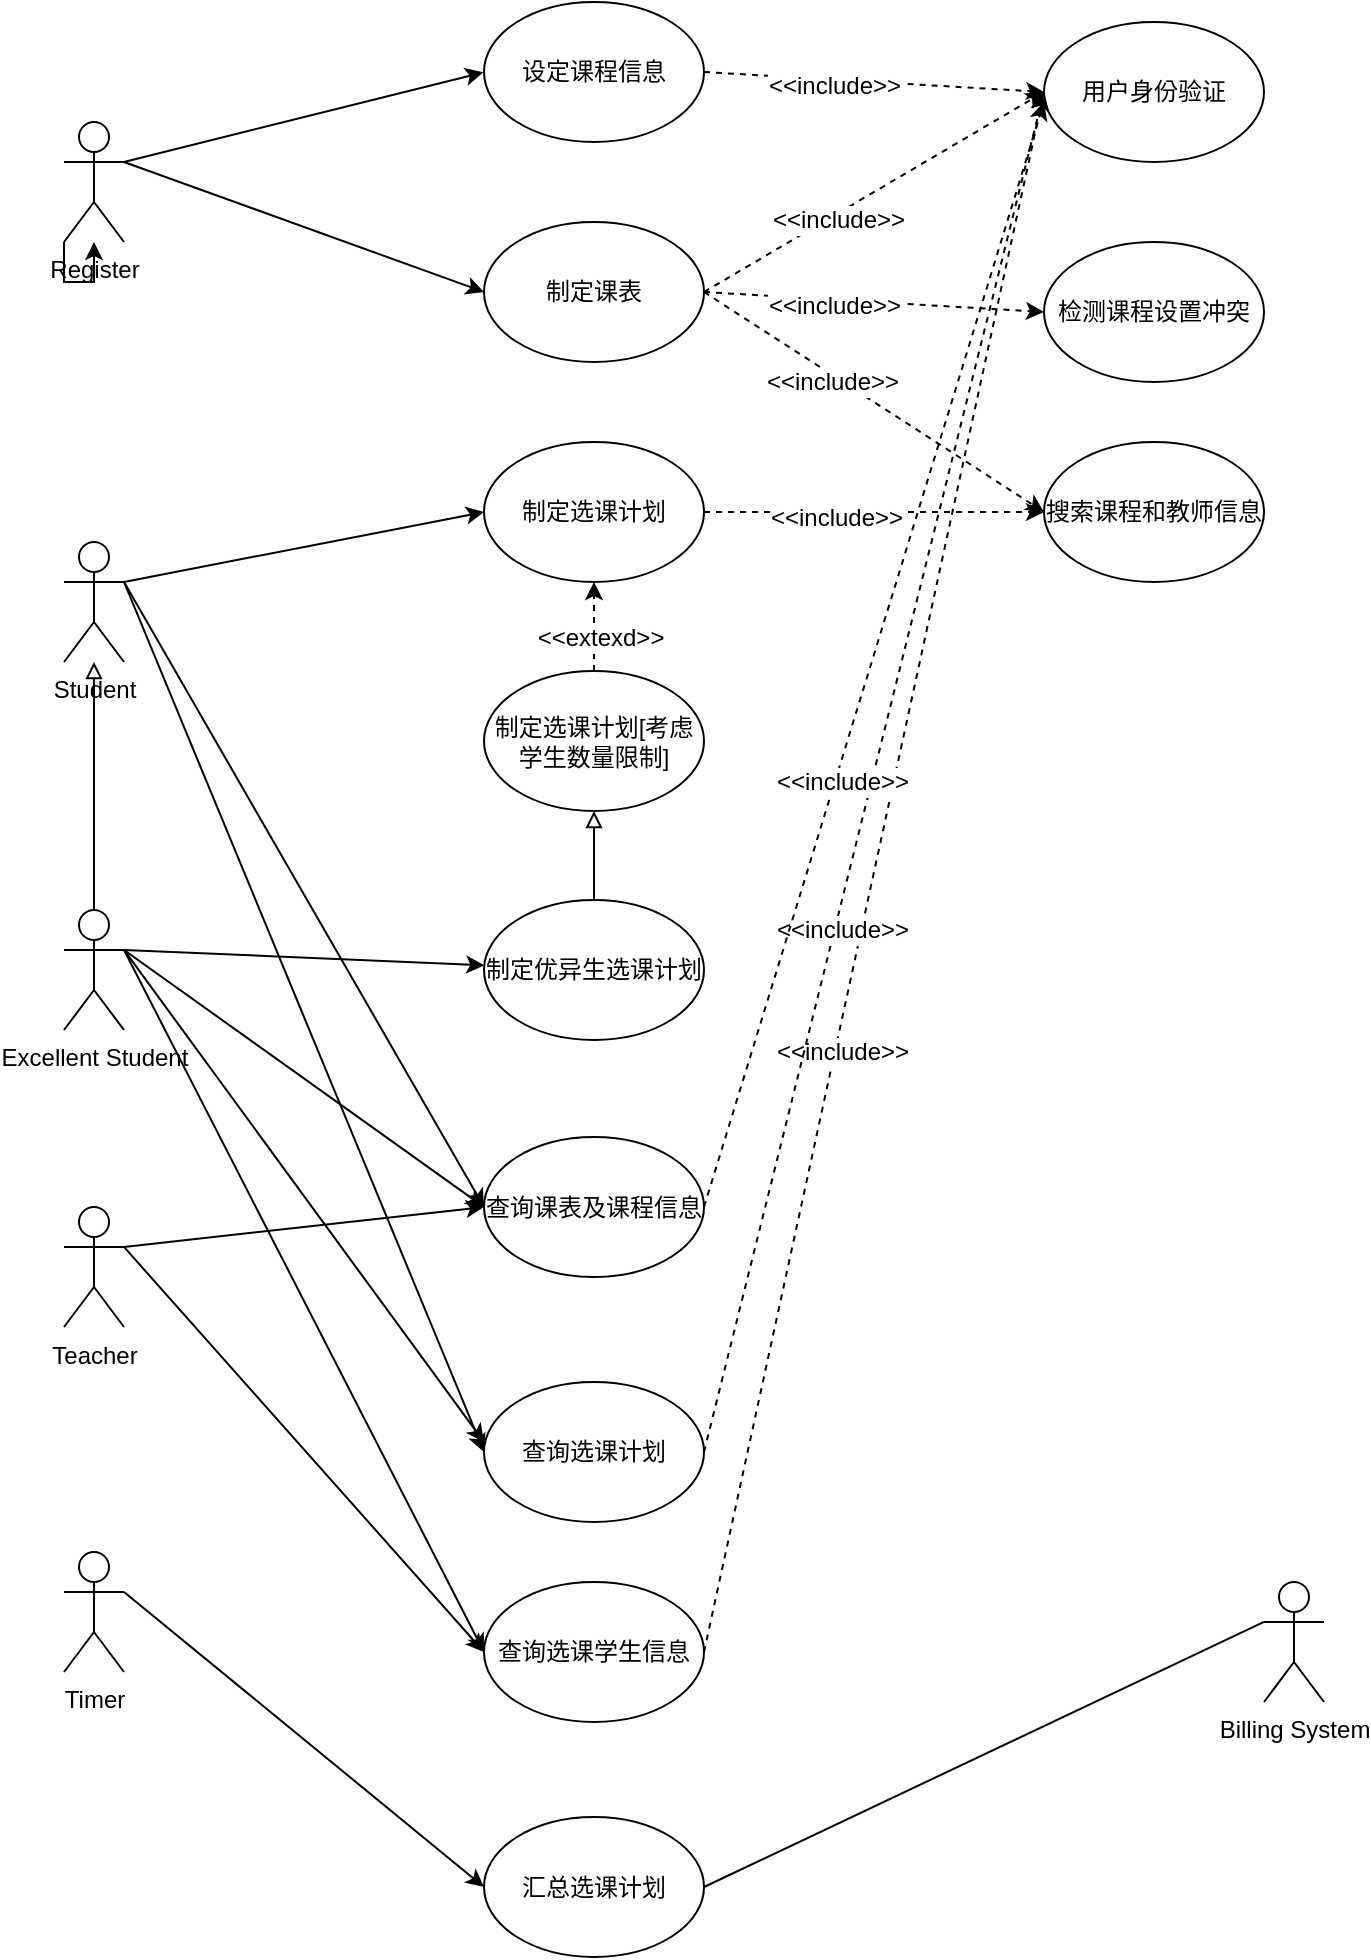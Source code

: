 <mxfile version="11.0.1" type="device"><diagram id="XXlEdzKonzFlE3LRWQ5O" name="第 1 页"><mxGraphModel dx="2496" dy="1286" grid="1" gridSize="10" guides="1" tooltips="1" connect="1" arrows="1" fold="1" page="1" pageScale="1" pageWidth="827" pageHeight="1169" math="0" shadow="0"><root><mxCell id="0"/><mxCell id="1" parent="0"/><mxCell id="4Kl-yoGKKbrqKowjnNuT-1" value="Register" style="shape=umlActor;verticalLabelPosition=bottom;labelBackgroundColor=#ffffff;verticalAlign=top;html=1;outlineConnect=0;" vertex="1" parent="1"><mxGeometry x="140" y="130" width="30" height="60" as="geometry"/></mxCell><mxCell id="4Kl-yoGKKbrqKowjnNuT-2" value="设定课程信息" style="ellipse;whiteSpace=wrap;html=1;" vertex="1" parent="1"><mxGeometry x="350" y="70" width="110" height="70" as="geometry"/></mxCell><mxCell id="4Kl-yoGKKbrqKowjnNuT-4" value="制定选课计划" style="ellipse;whiteSpace=wrap;html=1;" vertex="1" parent="1"><mxGeometry x="350" y="290" width="110" height="70" as="geometry"/></mxCell><mxCell id="4Kl-yoGKKbrqKowjnNuT-5" value="制定课表" style="ellipse;whiteSpace=wrap;html=1;" vertex="1" parent="1"><mxGeometry x="350" y="180" width="110" height="70" as="geometry"/></mxCell><mxCell id="4Kl-yoGKKbrqKowjnNuT-6" value="制定选课计划[考虑学生数量限制]" style="ellipse;whiteSpace=wrap;html=1;" vertex="1" parent="1"><mxGeometry x="350" y="404.5" width="110" height="70" as="geometry"/></mxCell><mxCell id="4Kl-yoGKKbrqKowjnNuT-7" value="制定优异生选课计划" style="ellipse;whiteSpace=wrap;html=1;" vertex="1" parent="1"><mxGeometry x="350" y="519" width="110" height="70" as="geometry"/></mxCell><mxCell id="4Kl-yoGKKbrqKowjnNuT-8" value="查询课表及课程信息" style="ellipse;whiteSpace=wrap;html=1;" vertex="1" parent="1"><mxGeometry x="350" y="637.5" width="110" height="70" as="geometry"/></mxCell><mxCell id="4Kl-yoGKKbrqKowjnNuT-12" value="Student" style="shape=umlActor;verticalLabelPosition=bottom;labelBackgroundColor=#ffffff;verticalAlign=top;html=1;outlineConnect=0;" vertex="1" parent="1"><mxGeometry x="140" y="340" width="30" height="60" as="geometry"/></mxCell><mxCell id="4Kl-yoGKKbrqKowjnNuT-13" value="Excellent Student" style="shape=umlActor;verticalLabelPosition=bottom;labelBackgroundColor=#ffffff;verticalAlign=top;html=1;outlineConnect=0;" vertex="1" parent="1"><mxGeometry x="140" y="524" width="30" height="60" as="geometry"/></mxCell><mxCell id="4Kl-yoGKKbrqKowjnNuT-15" value="Teacher" style="shape=umlActor;verticalLabelPosition=bottom;labelBackgroundColor=#ffffff;verticalAlign=top;html=1;outlineConnect=0;" vertex="1" parent="1"><mxGeometry x="140" y="672.5" width="30" height="60" as="geometry"/></mxCell><mxCell id="4Kl-yoGKKbrqKowjnNuT-16" value="Timer" style="shape=umlActor;verticalLabelPosition=bottom;labelBackgroundColor=#ffffff;verticalAlign=top;html=1;outlineConnect=0;" vertex="1" parent="1"><mxGeometry x="140" y="845" width="30" height="60" as="geometry"/></mxCell><mxCell id="4Kl-yoGKKbrqKowjnNuT-26" value="" style="endArrow=classic;html=1;exitX=1;exitY=0.333;exitDx=0;exitDy=0;exitPerimeter=0;entryX=0;entryY=0.5;entryDx=0;entryDy=0;" edge="1" parent="1" source="4Kl-yoGKKbrqKowjnNuT-1"><mxGeometry width="50" height="50" relative="1" as="geometry"><mxPoint x="169.647" y="140.471" as="sourcePoint"/><mxPoint x="349.647" y="105.176" as="targetPoint"/></mxGeometry></mxCell><mxCell id="4Kl-yoGKKbrqKowjnNuT-27" value="" style="endArrow=classic;html=1;entryX=0;entryY=0.5;entryDx=0;entryDy=0;exitX=1;exitY=0.333;exitDx=0;exitDy=0;exitPerimeter=0;" edge="1" parent="1" source="4Kl-yoGKKbrqKowjnNuT-1" target="4Kl-yoGKKbrqKowjnNuT-5"><mxGeometry width="50" height="50" relative="1" as="geometry"><mxPoint x="170" y="140" as="sourcePoint"/><mxPoint x="359.647" y="115.176" as="targetPoint"/></mxGeometry></mxCell><mxCell id="4Kl-yoGKKbrqKowjnNuT-28" style="edgeStyle=orthogonalEdgeStyle;rounded=0;orthogonalLoop=1;jettySize=auto;html=1;exitX=0;exitY=1;exitDx=0;exitDy=0;exitPerimeter=0;" edge="1" parent="1" source="4Kl-yoGKKbrqKowjnNuT-1" target="4Kl-yoGKKbrqKowjnNuT-1"><mxGeometry relative="1" as="geometry"/></mxCell><mxCell id="4Kl-yoGKKbrqKowjnNuT-29" value="用户身份验证" style="ellipse;whiteSpace=wrap;html=1;" vertex="1" parent="1"><mxGeometry x="630" y="80" width="110" height="70" as="geometry"/></mxCell><mxCell id="4Kl-yoGKKbrqKowjnNuT-30" value="检测课程设置冲突" style="ellipse;whiteSpace=wrap;html=1;" vertex="1" parent="1"><mxGeometry x="630" y="190" width="110" height="70" as="geometry"/></mxCell><mxCell id="4Kl-yoGKKbrqKowjnNuT-31" value="搜索课程和教师信息" style="ellipse;whiteSpace=wrap;html=1;" vertex="1" parent="1"><mxGeometry x="630" y="290" width="110" height="70" as="geometry"/></mxCell><mxCell id="4Kl-yoGKKbrqKowjnNuT-33" value="" style="endArrow=classic;html=1;exitX=1;exitY=0.5;exitDx=0;exitDy=0;entryX=0;entryY=0.5;entryDx=0;entryDy=0;dashed=1;" edge="1" parent="1" source="4Kl-yoGKKbrqKowjnNuT-2" target="4Kl-yoGKKbrqKowjnNuT-29"><mxGeometry width="50" height="50" relative="1" as="geometry"><mxPoint x="180" y="159.833" as="sourcePoint"/><mxPoint x="359.647" y="115.176" as="targetPoint"/></mxGeometry></mxCell><mxCell id="4Kl-yoGKKbrqKowjnNuT-35" value="&amp;lt;&amp;lt;include&amp;gt;&amp;gt;" style="text;html=1;resizable=0;points=[];align=center;verticalAlign=middle;labelBackgroundColor=#ffffff;" vertex="1" connectable="0" parent="4Kl-yoGKKbrqKowjnNuT-33"><mxGeometry x="-0.228" y="-3" relative="1" as="geometry"><mxPoint as="offset"/></mxGeometry></mxCell><mxCell id="4Kl-yoGKKbrqKowjnNuT-38" value="" style="endArrow=classic;html=1;exitX=1;exitY=0.5;exitDx=0;exitDy=0;entryX=0;entryY=0.5;entryDx=0;entryDy=0;dashed=1;" edge="1" parent="1" source="4Kl-yoGKKbrqKowjnNuT-5" target="4Kl-yoGKKbrqKowjnNuT-29"><mxGeometry width="50" height="50" relative="1" as="geometry"><mxPoint x="470" y="114.833" as="sourcePoint"/><mxPoint x="590" y="124.833" as="targetPoint"/></mxGeometry></mxCell><mxCell id="4Kl-yoGKKbrqKowjnNuT-39" value="&amp;lt;&amp;lt;include&amp;gt;&amp;gt;" style="text;html=1;resizable=0;points=[];align=center;verticalAlign=middle;labelBackgroundColor=#ffffff;" vertex="1" connectable="0" parent="4Kl-yoGKKbrqKowjnNuT-38"><mxGeometry x="-0.228" y="-3" relative="1" as="geometry"><mxPoint as="offset"/></mxGeometry></mxCell><mxCell id="4Kl-yoGKKbrqKowjnNuT-40" value="" style="endArrow=classic;html=1;exitX=1;exitY=0.5;exitDx=0;exitDy=0;entryX=0;entryY=0.5;entryDx=0;entryDy=0;dashed=1;" edge="1" parent="1" source="4Kl-yoGKKbrqKowjnNuT-5" target="4Kl-yoGKKbrqKowjnNuT-30"><mxGeometry width="50" height="50" relative="1" as="geometry"><mxPoint x="470" y="224.833" as="sourcePoint"/><mxPoint x="645" y="159.833" as="targetPoint"/></mxGeometry></mxCell><mxCell id="4Kl-yoGKKbrqKowjnNuT-41" value="&amp;lt;&amp;lt;include&amp;gt;&amp;gt;" style="text;html=1;resizable=0;points=[];align=center;verticalAlign=middle;labelBackgroundColor=#ffffff;" vertex="1" connectable="0" parent="4Kl-yoGKKbrqKowjnNuT-40"><mxGeometry x="-0.228" y="-3" relative="1" as="geometry"><mxPoint as="offset"/></mxGeometry></mxCell><mxCell id="4Kl-yoGKKbrqKowjnNuT-42" value="" style="endArrow=classic;html=1;exitX=1;exitY=0.5;exitDx=0;exitDy=0;entryX=0;entryY=0.5;entryDx=0;entryDy=0;dashed=1;" edge="1" parent="1" source="4Kl-yoGKKbrqKowjnNuT-55" target="4Kl-yoGKKbrqKowjnNuT-29"><mxGeometry width="50" height="50" relative="1" as="geometry"><mxPoint x="480" y="234.833" as="sourcePoint"/><mxPoint x="655" y="169.833" as="targetPoint"/></mxGeometry></mxCell><mxCell id="4Kl-yoGKKbrqKowjnNuT-43" value="&amp;lt;&amp;lt;include&amp;gt;&amp;gt;" style="text;html=1;resizable=0;points=[];align=center;verticalAlign=middle;labelBackgroundColor=#ffffff;" vertex="1" connectable="0" parent="4Kl-yoGKKbrqKowjnNuT-42"><mxGeometry x="-0.228" y="-3" relative="1" as="geometry"><mxPoint as="offset"/></mxGeometry></mxCell><mxCell id="4Kl-yoGKKbrqKowjnNuT-46" value="" style="endArrow=classic;html=1;entryX=0;entryY=0.5;entryDx=0;entryDy=0;exitX=1;exitY=0.333;exitDx=0;exitDy=0;exitPerimeter=0;" edge="1" parent="1" source="4Kl-yoGKKbrqKowjnNuT-12" target="4Kl-yoGKKbrqKowjnNuT-4"><mxGeometry width="50" height="50" relative="1" as="geometry"><mxPoint x="180.034" y="160.103" as="sourcePoint"/><mxPoint x="360.034" y="224.931" as="targetPoint"/></mxGeometry></mxCell><mxCell id="4Kl-yoGKKbrqKowjnNuT-47" value="" style="endArrow=block;html=1;exitX=0.5;exitY=0;exitDx=0;exitDy=0;exitPerimeter=0;endFill=0;" edge="1" parent="1" source="4Kl-yoGKKbrqKowjnNuT-13" target="4Kl-yoGKKbrqKowjnNuT-12"><mxGeometry width="50" height="50" relative="1" as="geometry"><mxPoint x="120" y="540" as="sourcePoint"/><mxPoint x="170" y="490" as="targetPoint"/></mxGeometry></mxCell><mxCell id="4Kl-yoGKKbrqKowjnNuT-50" value="" style="endArrow=classic;html=1;" edge="1" parent="1" target="4Kl-yoGKKbrqKowjnNuT-7"><mxGeometry width="50" height="50" relative="1" as="geometry"><mxPoint x="170" y="544" as="sourcePoint"/><mxPoint x="360.034" y="335.276" as="targetPoint"/></mxGeometry></mxCell><mxCell id="4Kl-yoGKKbrqKowjnNuT-51" value="" style="endArrow=classic;html=1;entryX=0;entryY=0.5;entryDx=0;entryDy=0;exitX=1;exitY=0.333;exitDx=0;exitDy=0;exitPerimeter=0;" edge="1" parent="1" source="4Kl-yoGKKbrqKowjnNuT-13" target="4Kl-yoGKKbrqKowjnNuT-8"><mxGeometry width="50" height="50" relative="1" as="geometry"><mxPoint x="190.034" y="379.759" as="sourcePoint"/><mxPoint x="370.034" y="345.276" as="targetPoint"/></mxGeometry></mxCell><mxCell id="4Kl-yoGKKbrqKowjnNuT-52" value="" style="endArrow=classic;html=1;entryX=0;entryY=0.5;entryDx=0;entryDy=0;exitX=1;exitY=0.333;exitDx=0;exitDy=0;exitPerimeter=0;" edge="1" parent="1" source="4Kl-yoGKKbrqKowjnNuT-13"><mxGeometry width="50" height="50" relative="1" as="geometry"><mxPoint x="170" y="550" as="sourcePoint"/><mxPoint x="350.034" y="790.103" as="targetPoint"/></mxGeometry></mxCell><mxCell id="4Kl-yoGKKbrqKowjnNuT-54" value="汇总选课计划" style="ellipse;whiteSpace=wrap;html=1;" vertex="1" parent="1"><mxGeometry x="350" y="977.5" width="110" height="70" as="geometry"/></mxCell><mxCell id="4Kl-yoGKKbrqKowjnNuT-55" value="查询选课学生信息" style="ellipse;whiteSpace=wrap;html=1;" vertex="1" parent="1"><mxGeometry x="350" y="860" width="110" height="70" as="geometry"/></mxCell><mxCell id="4Kl-yoGKKbrqKowjnNuT-56" value="查询选课计划" style="ellipse;whiteSpace=wrap;html=1;" vertex="1" parent="1"><mxGeometry x="350" y="760" width="110" height="70" as="geometry"/></mxCell><mxCell id="4Kl-yoGKKbrqKowjnNuT-57" value="" style="endArrow=classic;html=1;entryX=0;entryY=0.5;entryDx=0;entryDy=0;exitX=1;exitY=0.333;exitDx=0;exitDy=0;exitPerimeter=0;" edge="1" parent="1" source="4Kl-yoGKKbrqKowjnNuT-13" target="4Kl-yoGKKbrqKowjnNuT-55"><mxGeometry width="50" height="50" relative="1" as="geometry"><mxPoint x="180" y="554" as="sourcePoint"/><mxPoint x="360.034" y="800.103" as="targetPoint"/></mxGeometry></mxCell><mxCell id="4Kl-yoGKKbrqKowjnNuT-58" value="" style="endArrow=classic;html=1;exitX=1;exitY=0.333;exitDx=0;exitDy=0;exitPerimeter=0;entryX=0;entryY=0.5;entryDx=0;entryDy=0;" edge="1" parent="1" source="4Kl-yoGKKbrqKowjnNuT-12" target="4Kl-yoGKKbrqKowjnNuT-8"><mxGeometry width="50" height="50" relative="1" as="geometry"><mxPoint x="180" y="360" as="sourcePoint"/><mxPoint x="300" y="580" as="targetPoint"/></mxGeometry></mxCell><mxCell id="4Kl-yoGKKbrqKowjnNuT-59" value="" style="endArrow=classic;html=1;entryX=0;entryY=0.5;entryDx=0;entryDy=0;exitX=1;exitY=0.333;exitDx=0;exitDy=0;exitPerimeter=0;" edge="1" parent="1" source="4Kl-yoGKKbrqKowjnNuT-12" target="4Kl-yoGKKbrqKowjnNuT-56"><mxGeometry width="50" height="50" relative="1" as="geometry"><mxPoint x="190" y="379.833" as="sourcePoint"/><mxPoint x="370" y="344.833" as="targetPoint"/></mxGeometry></mxCell><mxCell id="4Kl-yoGKKbrqKowjnNuT-64" value="Billing&amp;nbsp;System" style="shape=umlActor;verticalLabelPosition=bottom;labelBackgroundColor=#ffffff;verticalAlign=top;html=1;outlineConnect=0;" vertex="1" parent="1"><mxGeometry x="740" y="860" width="30" height="60" as="geometry"/></mxCell><mxCell id="4Kl-yoGKKbrqKowjnNuT-65" value="" style="endArrow=classic;html=1;entryX=0;entryY=0.5;entryDx=0;entryDy=0;exitX=1;exitY=0.333;exitDx=0;exitDy=0;exitPerimeter=0;" edge="1" parent="1" source="4Kl-yoGKKbrqKowjnNuT-16" target="4Kl-yoGKKbrqKowjnNuT-54"><mxGeometry width="50" height="50" relative="1" as="geometry"><mxPoint x="170" y="905" as="sourcePoint"/><mxPoint x="360" y="904.833" as="targetPoint"/></mxGeometry></mxCell><mxCell id="4Kl-yoGKKbrqKowjnNuT-66" value="" style="endArrow=none;html=1;entryX=0;entryY=0.333;entryDx=0;entryDy=0;entryPerimeter=0;exitX=1;exitY=0.5;exitDx=0;exitDy=0;" edge="1" parent="1" source="4Kl-yoGKKbrqKowjnNuT-54" target="4Kl-yoGKKbrqKowjnNuT-64"><mxGeometry width="50" height="50" relative="1" as="geometry"><mxPoint x="590" y="1010" as="sourcePoint"/><mxPoint x="640" y="960" as="targetPoint"/></mxGeometry></mxCell><mxCell id="4Kl-yoGKKbrqKowjnNuT-67" value="" style="endArrow=classic;html=1;exitX=1;exitY=0.333;exitDx=0;exitDy=0;exitPerimeter=0;entryX=0;entryY=0.5;entryDx=0;entryDy=0;" edge="1" parent="1" source="4Kl-yoGKKbrqKowjnNuT-15" target="4Kl-yoGKKbrqKowjnNuT-55"><mxGeometry width="50" height="50" relative="1" as="geometry"><mxPoint x="179.647" y="554" as="sourcePoint"/><mxPoint x="310" y="910" as="targetPoint"/></mxGeometry></mxCell><mxCell id="4Kl-yoGKKbrqKowjnNuT-68" value="" style="endArrow=classic;html=1;entryX=0;entryY=0.5;entryDx=0;entryDy=0;exitX=1;exitY=0.333;exitDx=0;exitDy=0;exitPerimeter=0;" edge="1" parent="1" source="4Kl-yoGKKbrqKowjnNuT-15" target="4Kl-yoGKKbrqKowjnNuT-8"><mxGeometry width="50" height="50" relative="1" as="geometry"><mxPoint x="189.647" y="564" as="sourcePoint"/><mxPoint x="369.647" y="914.588" as="targetPoint"/></mxGeometry></mxCell><mxCell id="4Kl-yoGKKbrqKowjnNuT-69" value="" style="endArrow=classic;html=1;exitX=0.5;exitY=0;exitDx=0;exitDy=0;entryX=0.5;entryY=1;entryDx=0;entryDy=0;dashed=1;" edge="1" parent="1" source="4Kl-yoGKKbrqKowjnNuT-6" target="4Kl-yoGKKbrqKowjnNuT-4"><mxGeometry width="50" height="50" relative="1" as="geometry"><mxPoint x="470.235" y="224.588" as="sourcePoint"/><mxPoint x="639.647" y="335.176" as="targetPoint"/></mxGeometry></mxCell><mxCell id="4Kl-yoGKKbrqKowjnNuT-70" value="&amp;lt;&amp;lt;extexd&amp;gt;&amp;gt;" style="text;html=1;resizable=0;points=[];align=center;verticalAlign=middle;labelBackgroundColor=#ffffff;" vertex="1" connectable="0" parent="4Kl-yoGKKbrqKowjnNuT-69"><mxGeometry x="-0.228" y="-3" relative="1" as="geometry"><mxPoint as="offset"/></mxGeometry></mxCell><mxCell id="4Kl-yoGKKbrqKowjnNuT-71" value="" style="endArrow=block;html=1;exitX=0.5;exitY=0;exitDx=0;exitDy=0;endFill=0;entryX=0.5;entryY=1;entryDx=0;entryDy=0;" edge="1" parent="1" source="4Kl-yoGKKbrqKowjnNuT-7" target="4Kl-yoGKKbrqKowjnNuT-6"><mxGeometry width="50" height="50" relative="1" as="geometry"><mxPoint x="164.862" y="533.897" as="sourcePoint"/><mxPoint x="164.973" y="410" as="targetPoint"/></mxGeometry></mxCell><mxCell id="4Kl-yoGKKbrqKowjnNuT-72" value="" style="endArrow=classic;html=1;exitX=1;exitY=0.5;exitDx=0;exitDy=0;entryX=0;entryY=0.5;entryDx=0;entryDy=0;dashed=1;" edge="1" parent="1" source="4Kl-yoGKKbrqKowjnNuT-56" target="4Kl-yoGKKbrqKowjnNuT-29"><mxGeometry width="50" height="50" relative="1" as="geometry"><mxPoint x="470" y="224.833" as="sourcePoint"/><mxPoint x="640" y="334.833" as="targetPoint"/></mxGeometry></mxCell><mxCell id="4Kl-yoGKKbrqKowjnNuT-73" value="&amp;lt;&amp;lt;include&amp;gt;&amp;gt;" style="text;html=1;resizable=0;points=[];align=center;verticalAlign=middle;labelBackgroundColor=#ffffff;" vertex="1" connectable="0" parent="4Kl-yoGKKbrqKowjnNuT-72"><mxGeometry x="-0.228" y="-3" relative="1" as="geometry"><mxPoint as="offset"/></mxGeometry></mxCell><mxCell id="4Kl-yoGKKbrqKowjnNuT-74" value="" style="endArrow=classic;html=1;exitX=1;exitY=0.5;exitDx=0;exitDy=0;entryX=0;entryY=0.5;entryDx=0;entryDy=0;dashed=1;" edge="1" parent="1" source="4Kl-yoGKKbrqKowjnNuT-5" target="4Kl-yoGKKbrqKowjnNuT-31"><mxGeometry width="50" height="50" relative="1" as="geometry"><mxPoint x="480" y="234.833" as="sourcePoint"/><mxPoint x="650" y="344.833" as="targetPoint"/></mxGeometry></mxCell><mxCell id="4Kl-yoGKKbrqKowjnNuT-75" value="&amp;lt;&amp;lt;include&amp;gt;&amp;gt;" style="text;html=1;resizable=0;points=[];align=center;verticalAlign=middle;labelBackgroundColor=#ffffff;" vertex="1" connectable="0" parent="4Kl-yoGKKbrqKowjnNuT-74"><mxGeometry x="-0.228" y="-3" relative="1" as="geometry"><mxPoint as="offset"/></mxGeometry></mxCell><mxCell id="4Kl-yoGKKbrqKowjnNuT-76" value="" style="endArrow=classic;html=1;entryX=0;entryY=0.5;entryDx=0;entryDy=0;dashed=1;exitX=1;exitY=0.5;exitDx=0;exitDy=0;" edge="1" parent="1" source="4Kl-yoGKKbrqKowjnNuT-4" target="4Kl-yoGKKbrqKowjnNuT-31"><mxGeometry width="50" height="50" relative="1" as="geometry"><mxPoint x="580" y="520" as="sourcePoint"/><mxPoint x="660" y="354.833" as="targetPoint"/></mxGeometry></mxCell><mxCell id="4Kl-yoGKKbrqKowjnNuT-77" value="&amp;lt;&amp;lt;include&amp;gt;&amp;gt;" style="text;html=1;resizable=0;points=[];align=center;verticalAlign=middle;labelBackgroundColor=#ffffff;" vertex="1" connectable="0" parent="4Kl-yoGKKbrqKowjnNuT-76"><mxGeometry x="-0.228" y="-3" relative="1" as="geometry"><mxPoint as="offset"/></mxGeometry></mxCell><mxCell id="4Kl-yoGKKbrqKowjnNuT-78" value="" style="endArrow=classic;html=1;exitX=1;exitY=0.5;exitDx=0;exitDy=0;dashed=1;" edge="1" parent="1" source="4Kl-yoGKKbrqKowjnNuT-8"><mxGeometry width="50" height="50" relative="1" as="geometry"><mxPoint x="500" y="254.833" as="sourcePoint"/><mxPoint x="630" y="120" as="targetPoint"/></mxGeometry></mxCell><mxCell id="4Kl-yoGKKbrqKowjnNuT-79" value="&amp;lt;&amp;lt;include&amp;gt;&amp;gt;" style="text;html=1;resizable=0;points=[];align=center;verticalAlign=middle;labelBackgroundColor=#ffffff;" vertex="1" connectable="0" parent="4Kl-yoGKKbrqKowjnNuT-78"><mxGeometry x="-0.228" y="-3" relative="1" as="geometry"><mxPoint as="offset"/></mxGeometry></mxCell></root></mxGraphModel></diagram></mxfile>